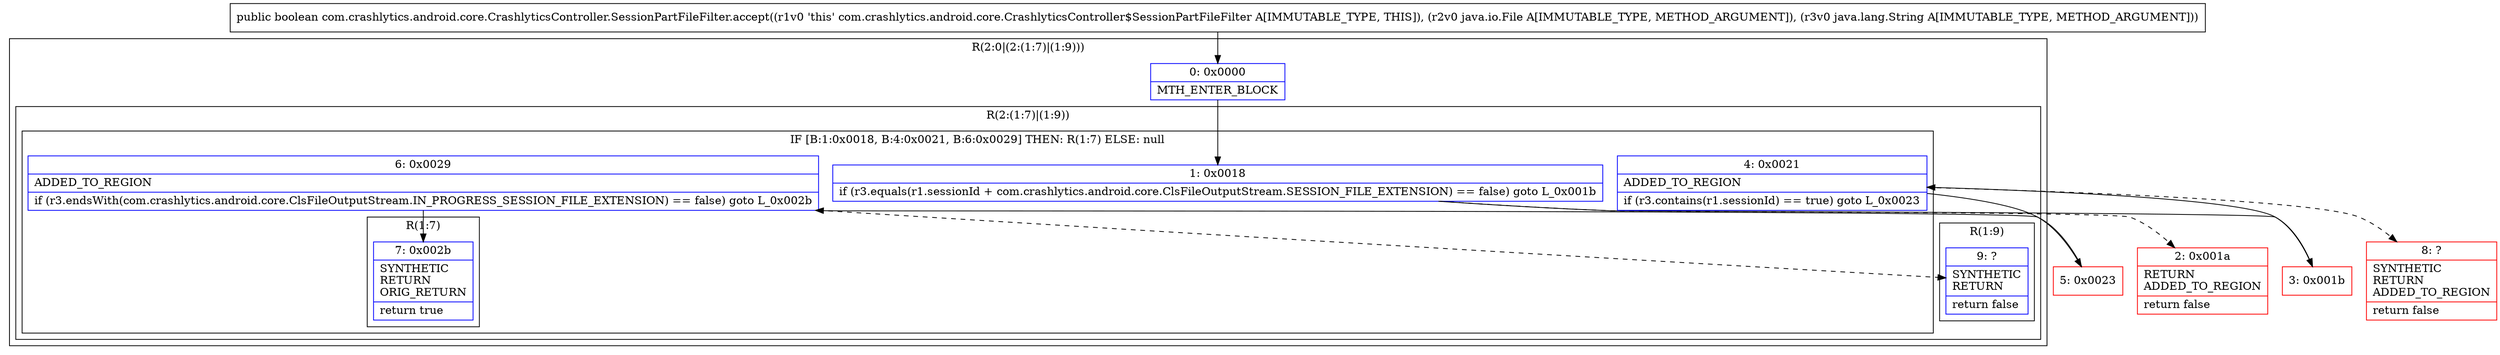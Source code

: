 digraph "CFG forcom.crashlytics.android.core.CrashlyticsController.SessionPartFileFilter.accept(Ljava\/io\/File;Ljava\/lang\/String;)Z" {
subgraph cluster_Region_1561648964 {
label = "R(2:0|(2:(1:7)|(1:9)))";
node [shape=record,color=blue];
Node_0 [shape=record,label="{0\:\ 0x0000|MTH_ENTER_BLOCK\l}"];
subgraph cluster_Region_873883282 {
label = "R(2:(1:7)|(1:9))";
node [shape=record,color=blue];
subgraph cluster_IfRegion_876842604 {
label = "IF [B:1:0x0018, B:4:0x0021, B:6:0x0029] THEN: R(1:7) ELSE: null";
node [shape=record,color=blue];
Node_1 [shape=record,label="{1\:\ 0x0018|if (r3.equals(r1.sessionId + com.crashlytics.android.core.ClsFileOutputStream.SESSION_FILE_EXTENSION) == false) goto L_0x001b\l}"];
Node_4 [shape=record,label="{4\:\ 0x0021|ADDED_TO_REGION\l|if (r3.contains(r1.sessionId) == true) goto L_0x0023\l}"];
Node_6 [shape=record,label="{6\:\ 0x0029|ADDED_TO_REGION\l|if (r3.endsWith(com.crashlytics.android.core.ClsFileOutputStream.IN_PROGRESS_SESSION_FILE_EXTENSION) == false) goto L_0x002b\l}"];
subgraph cluster_Region_366772079 {
label = "R(1:7)";
node [shape=record,color=blue];
Node_7 [shape=record,label="{7\:\ 0x002b|SYNTHETIC\lRETURN\lORIG_RETURN\l|return true\l}"];
}
}
subgraph cluster_Region_1850305647 {
label = "R(1:9)";
node [shape=record,color=blue];
Node_9 [shape=record,label="{9\:\ ?|SYNTHETIC\lRETURN\l|return false\l}"];
}
}
}
Node_2 [shape=record,color=red,label="{2\:\ 0x001a|RETURN\lADDED_TO_REGION\l|return false\l}"];
Node_3 [shape=record,color=red,label="{3\:\ 0x001b}"];
Node_5 [shape=record,color=red,label="{5\:\ 0x0023}"];
Node_8 [shape=record,color=red,label="{8\:\ ?|SYNTHETIC\lRETURN\lADDED_TO_REGION\l|return false\l}"];
MethodNode[shape=record,label="{public boolean com.crashlytics.android.core.CrashlyticsController.SessionPartFileFilter.accept((r1v0 'this' com.crashlytics.android.core.CrashlyticsController$SessionPartFileFilter A[IMMUTABLE_TYPE, THIS]), (r2v0 java.io.File A[IMMUTABLE_TYPE, METHOD_ARGUMENT]), (r3v0 java.lang.String A[IMMUTABLE_TYPE, METHOD_ARGUMENT])) }"];
MethodNode -> Node_0;
Node_0 -> Node_1;
Node_1 -> Node_2[style=dashed];
Node_1 -> Node_3;
Node_4 -> Node_5;
Node_4 -> Node_8[style=dashed];
Node_6 -> Node_7;
Node_6 -> Node_9[style=dashed];
Node_3 -> Node_4;
Node_5 -> Node_6;
}

